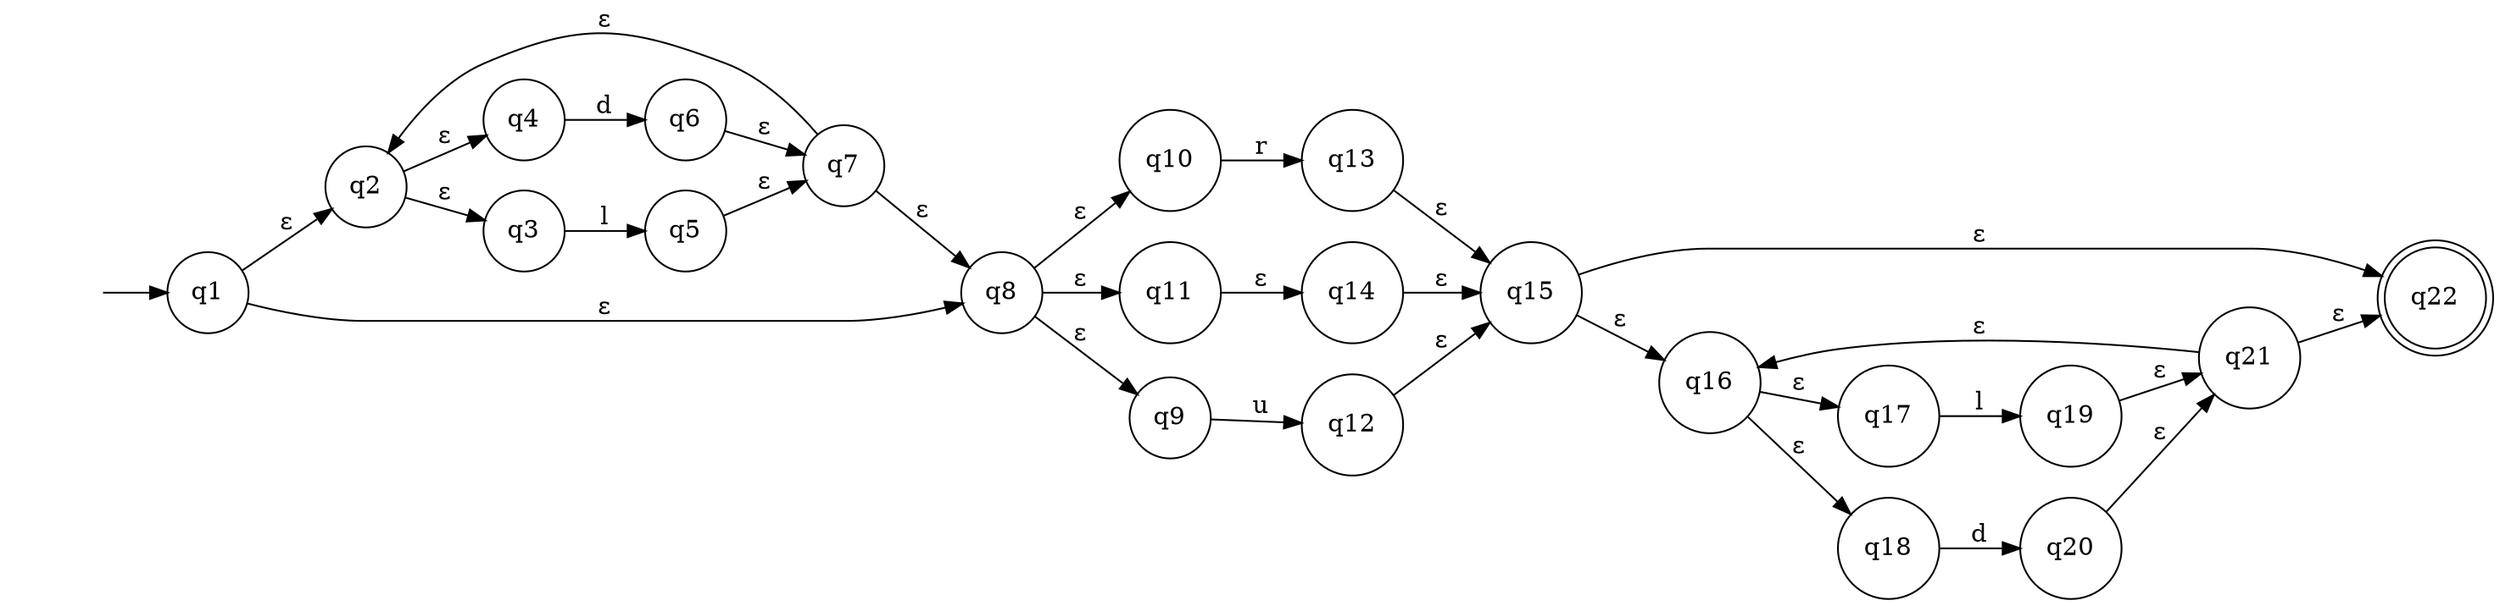 digraph powerexpect {
	graph [rankdir=LR]
	"" [label="" shape=plaintext]
	q22 [label=q22 shape=doublecircle]
	q17 [label=q17 shape=circle]
	q19 [label=q19 shape=circle]
	q4 [label=q4 shape=circle]
	q5 [label=q5 shape=circle]
	q6 [label=q6 shape=circle]
	q10 [label=q10 shape=circle]
	q11 [label=q11 shape=circle]
	q1 [label=q1 shape=circle]
	q15 [label=q15 shape=circle]
	q21 [label=q21 shape=circle]
	q20 [label=q20 shape=circle]
	q16 [label=q16 shape=circle]
	q18 [label=q18 shape=circle]
	q13 [label=q13 shape=circle]
	q7 [label=q7 shape=circle]
	q2 [label=q2 shape=circle]
	q3 [label=q3 shape=circle]
	q9 [label=q9 shape=circle]
	q12 [label=q12 shape=circle]
	q14 [label=q14 shape=circle]
	q8 [label=q8 shape=circle]
	"" -> q1 [label=""]
	q1 -> q2 [label="ε"]
	q1 -> q8 [label="ε"]
	q2 -> q3 [label="ε"]
	q2 -> q4 [label="ε"]
	q3 -> q5 [label=l]
	q4 -> q6 [label=d]
	q5 -> q7 [label="ε"]
	q6 -> q7 [label="ε"]
	q7 -> q2 [label="ε"]
	q7 -> q8 [label="ε"]
	q8 -> q9 [label="ε"]
	q8 -> q11 [label="ε"]
	q8 -> q10 [label="ε"]
	q9 -> q12 [label=u]
	q10 -> q13 [label=r]
	q11 -> q14 [label="ε"]
	q12 -> q15 [label="ε"]
	q13 -> q15 [label="ε"]
	q14 -> q15 [label="ε"]
	q15 -> q22 [label="ε"]
	q15 -> q16 [label="ε"]
	q16 -> q17 [label="ε"]
	q16 -> q18 [label="ε"]
	q17 -> q19 [label=l]
	q18 -> q20 [label=d]
	q19 -> q21 [label="ε"]
	q20 -> q21 [label="ε"]
	q21 -> q22 [label="ε"]
	q21 -> q16 [label="ε"]
}
